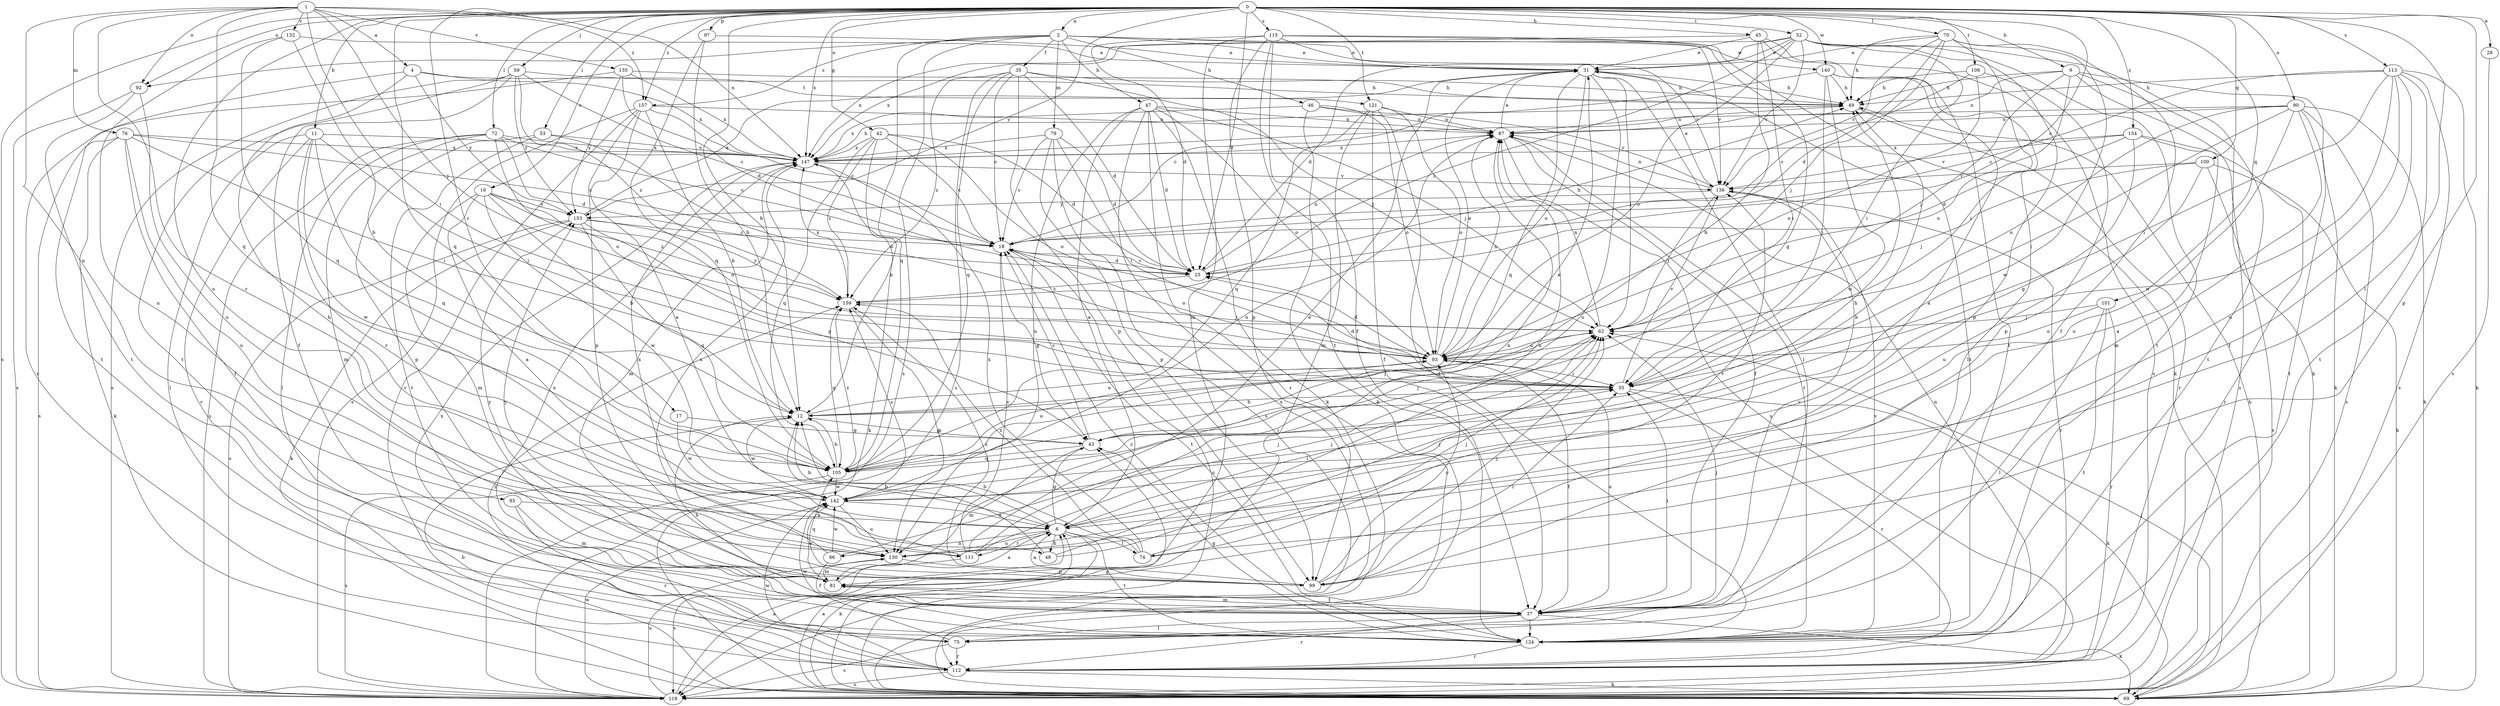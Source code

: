 strict digraph  {
0;
1;
2;
4;
6;
9;
11;
12;
16;
17;
18;
25;
28;
31;
35;
37;
42;
43;
45;
46;
47;
48;
49;
52;
53;
55;
59;
62;
69;
70;
72;
74;
75;
76;
78;
81;
85;
86;
87;
90;
92;
93;
97;
99;
100;
101;
105;
109;
111;
112;
113;
115;
118;
121;
124;
130;
132;
135;
136;
140;
142;
147;
153;
154;
157;
159;
0 -> 2  [label=a];
0 -> 9  [label=b];
0 -> 11  [label=b];
0 -> 12  [label=b];
0 -> 16  [label=c];
0 -> 17  [label=c];
0 -> 18  [label=c];
0 -> 25  [label=d];
0 -> 28  [label=e];
0 -> 42  [label=g];
0 -> 45  [label=h];
0 -> 52  [label=i];
0 -> 53  [label=i];
0 -> 59  [label=j];
0 -> 70  [label=l];
0 -> 72  [label=l];
0 -> 74  [label=l];
0 -> 90  [label=o];
0 -> 92  [label=o];
0 -> 97  [label=p];
0 -> 99  [label=p];
0 -> 100  [label=q];
0 -> 101  [label=q];
0 -> 105  [label=q];
0 -> 109  [label=r];
0 -> 113  [label=s];
0 -> 115  [label=s];
0 -> 118  [label=s];
0 -> 121  [label=t];
0 -> 130  [label=u];
0 -> 140  [label=w];
0 -> 147  [label=x];
0 -> 153  [label=y];
0 -> 154  [label=z];
0 -> 157  [label=z];
1 -> 4  [label=a];
1 -> 55  [label=i];
1 -> 62  [label=j];
1 -> 76  [label=m];
1 -> 85  [label=n];
1 -> 92  [label=o];
1 -> 105  [label=q];
1 -> 111  [label=r];
1 -> 132  [label=v];
1 -> 135  [label=v];
1 -> 147  [label=x];
1 -> 157  [label=z];
2 -> 31  [label=e];
2 -> 35  [label=f];
2 -> 46  [label=h];
2 -> 47  [label=h];
2 -> 78  [label=m];
2 -> 92  [label=o];
2 -> 105  [label=q];
2 -> 118  [label=s];
2 -> 136  [label=v];
2 -> 140  [label=w];
2 -> 157  [label=z];
4 -> 48  [label=h];
4 -> 121  [label=t];
4 -> 124  [label=t];
4 -> 147  [label=x];
4 -> 153  [label=y];
6 -> 12  [label=b];
6 -> 43  [label=g];
6 -> 48  [label=h];
6 -> 49  [label=h];
6 -> 55  [label=i];
6 -> 69  [label=k];
6 -> 74  [label=l];
6 -> 86  [label=n];
6 -> 111  [label=r];
6 -> 124  [label=t];
6 -> 130  [label=u];
9 -> 49  [label=h];
9 -> 62  [label=j];
9 -> 69  [label=k];
9 -> 87  [label=n];
9 -> 93  [label=o];
9 -> 118  [label=s];
9 -> 124  [label=t];
11 -> 55  [label=i];
11 -> 75  [label=l];
11 -> 105  [label=q];
11 -> 111  [label=r];
11 -> 112  [label=r];
11 -> 142  [label=w];
11 -> 147  [label=x];
12 -> 43  [label=g];
12 -> 62  [label=j];
12 -> 93  [label=o];
12 -> 142  [label=w];
16 -> 6  [label=a];
16 -> 12  [label=b];
16 -> 81  [label=m];
16 -> 93  [label=o];
16 -> 142  [label=w];
16 -> 153  [label=y];
16 -> 159  [label=z];
17 -> 43  [label=g];
17 -> 142  [label=w];
18 -> 25  [label=d];
18 -> 43  [label=g];
18 -> 93  [label=o];
18 -> 124  [label=t];
25 -> 18  [label=c];
25 -> 49  [label=h];
25 -> 87  [label=n];
25 -> 159  [label=z];
28 -> 118  [label=s];
31 -> 49  [label=h];
31 -> 62  [label=j];
31 -> 75  [label=l];
31 -> 93  [label=o];
31 -> 105  [label=q];
31 -> 124  [label=t];
31 -> 130  [label=u];
35 -> 18  [label=c];
35 -> 25  [label=d];
35 -> 49  [label=h];
35 -> 62  [label=j];
35 -> 99  [label=p];
35 -> 105  [label=q];
35 -> 118  [label=s];
35 -> 159  [label=z];
37 -> 12  [label=b];
37 -> 55  [label=i];
37 -> 62  [label=j];
37 -> 69  [label=k];
37 -> 75  [label=l];
37 -> 81  [label=m];
37 -> 93  [label=o];
37 -> 112  [label=r];
37 -> 124  [label=t];
37 -> 136  [label=v];
37 -> 147  [label=x];
42 -> 12  [label=b];
42 -> 18  [label=c];
42 -> 25  [label=d];
42 -> 93  [label=o];
42 -> 105  [label=q];
42 -> 147  [label=x];
42 -> 159  [label=z];
43 -> 18  [label=c];
43 -> 62  [label=j];
43 -> 81  [label=m];
43 -> 105  [label=q];
45 -> 12  [label=b];
45 -> 31  [label=e];
45 -> 55  [label=i];
45 -> 118  [label=s];
45 -> 124  [label=t];
45 -> 147  [label=x];
46 -> 69  [label=k];
46 -> 87  [label=n];
46 -> 93  [label=o];
46 -> 136  [label=v];
46 -> 147  [label=x];
47 -> 6  [label=a];
47 -> 25  [label=d];
47 -> 62  [label=j];
47 -> 69  [label=k];
47 -> 87  [label=n];
47 -> 93  [label=o];
47 -> 112  [label=r];
47 -> 118  [label=s];
47 -> 130  [label=u];
48 -> 12  [label=b];
48 -> 62  [label=j];
48 -> 87  [label=n];
49 -> 87  [label=n];
49 -> 112  [label=r];
52 -> 25  [label=d];
52 -> 31  [label=e];
52 -> 55  [label=i];
52 -> 69  [label=k];
52 -> 93  [label=o];
52 -> 99  [label=p];
52 -> 124  [label=t];
52 -> 136  [label=v];
52 -> 147  [label=x];
52 -> 159  [label=z];
53 -> 93  [label=o];
53 -> 99  [label=p];
53 -> 124  [label=t];
53 -> 147  [label=x];
55 -> 12  [label=b];
55 -> 25  [label=d];
55 -> 69  [label=k];
55 -> 112  [label=r];
55 -> 136  [label=v];
59 -> 18  [label=c];
59 -> 37  [label=f];
59 -> 49  [label=h];
59 -> 118  [label=s];
59 -> 124  [label=t];
59 -> 153  [label=y];
59 -> 159  [label=z];
62 -> 87  [label=n];
62 -> 93  [label=o];
69 -> 6  [label=a];
69 -> 12  [label=b];
69 -> 18  [label=c];
69 -> 43  [label=g];
69 -> 49  [label=h];
69 -> 62  [label=j];
70 -> 25  [label=d];
70 -> 31  [label=e];
70 -> 37  [label=f];
70 -> 49  [label=h];
70 -> 55  [label=i];
70 -> 62  [label=j];
70 -> 136  [label=v];
70 -> 142  [label=w];
72 -> 18  [label=c];
72 -> 25  [label=d];
72 -> 75  [label=l];
72 -> 81  [label=m];
72 -> 93  [label=o];
72 -> 118  [label=s];
72 -> 147  [label=x];
74 -> 12  [label=b];
74 -> 62  [label=j];
74 -> 136  [label=v];
74 -> 147  [label=x];
74 -> 159  [label=z];
75 -> 112  [label=r];
75 -> 118  [label=s];
75 -> 142  [label=w];
76 -> 18  [label=c];
76 -> 37  [label=f];
76 -> 55  [label=i];
76 -> 69  [label=k];
76 -> 118  [label=s];
76 -> 130  [label=u];
76 -> 147  [label=x];
78 -> 18  [label=c];
78 -> 25  [label=d];
78 -> 55  [label=i];
78 -> 99  [label=p];
78 -> 118  [label=s];
78 -> 147  [label=x];
81 -> 6  [label=a];
81 -> 37  [label=f];
81 -> 142  [label=w];
81 -> 153  [label=y];
85 -> 6  [label=a];
85 -> 81  [label=m];
85 -> 112  [label=r];
86 -> 37  [label=f];
86 -> 62  [label=j];
86 -> 142  [label=w];
86 -> 147  [label=x];
87 -> 31  [label=e];
87 -> 37  [label=f];
87 -> 118  [label=s];
87 -> 124  [label=t];
87 -> 147  [label=x];
90 -> 55  [label=i];
90 -> 69  [label=k];
90 -> 81  [label=m];
90 -> 87  [label=n];
90 -> 93  [label=o];
90 -> 118  [label=s];
90 -> 124  [label=t];
90 -> 130  [label=u];
90 -> 147  [label=x];
92 -> 118  [label=s];
92 -> 124  [label=t];
92 -> 130  [label=u];
93 -> 25  [label=d];
93 -> 31  [label=e];
93 -> 37  [label=f];
93 -> 55  [label=i];
93 -> 87  [label=n];
97 -> 12  [label=b];
97 -> 31  [label=e];
97 -> 105  [label=q];
99 -> 6  [label=a];
99 -> 55  [label=i];
99 -> 62  [label=j];
99 -> 93  [label=o];
99 -> 105  [label=q];
99 -> 153  [label=y];
99 -> 159  [label=z];
100 -> 62  [label=j];
100 -> 69  [label=k];
100 -> 118  [label=s];
100 -> 130  [label=u];
100 -> 136  [label=v];
101 -> 62  [label=j];
101 -> 75  [label=l];
101 -> 93  [label=o];
101 -> 112  [label=r];
101 -> 124  [label=t];
105 -> 12  [label=b];
105 -> 31  [label=e];
105 -> 55  [label=i];
105 -> 93  [label=o];
105 -> 118  [label=s];
105 -> 142  [label=w];
105 -> 159  [label=z];
109 -> 18  [label=c];
109 -> 49  [label=h];
109 -> 93  [label=o];
109 -> 99  [label=p];
111 -> 18  [label=c];
111 -> 31  [label=e];
111 -> 62  [label=j];
111 -> 87  [label=n];
111 -> 118  [label=s];
111 -> 147  [label=x];
112 -> 69  [label=k];
112 -> 87  [label=n];
112 -> 118  [label=s];
112 -> 142  [label=w];
112 -> 147  [label=x];
112 -> 159  [label=z];
113 -> 18  [label=c];
113 -> 37  [label=f];
113 -> 49  [label=h];
113 -> 55  [label=i];
113 -> 69  [label=k];
113 -> 118  [label=s];
113 -> 124  [label=t];
113 -> 130  [label=u];
113 -> 142  [label=w];
115 -> 25  [label=d];
115 -> 31  [label=e];
115 -> 37  [label=f];
115 -> 43  [label=g];
115 -> 69  [label=k];
115 -> 81  [label=m];
115 -> 99  [label=p];
115 -> 124  [label=t];
115 -> 136  [label=v];
118 -> 6  [label=a];
118 -> 130  [label=u];
118 -> 142  [label=w];
121 -> 37  [label=f];
121 -> 81  [label=m];
121 -> 87  [label=n];
121 -> 93  [label=o];
121 -> 105  [label=q];
121 -> 124  [label=t];
124 -> 18  [label=c];
124 -> 43  [label=g];
124 -> 112  [label=r];
124 -> 136  [label=v];
130 -> 81  [label=m];
130 -> 99  [label=p];
132 -> 12  [label=b];
132 -> 31  [label=e];
132 -> 105  [label=q];
132 -> 130  [label=u];
135 -> 25  [label=d];
135 -> 49  [label=h];
135 -> 112  [label=r];
135 -> 147  [label=x];
135 -> 153  [label=y];
136 -> 31  [label=e];
136 -> 62  [label=j];
136 -> 87  [label=n];
136 -> 112  [label=r];
136 -> 153  [label=y];
140 -> 6  [label=a];
140 -> 18  [label=c];
140 -> 49  [label=h];
140 -> 55  [label=i];
140 -> 75  [label=l];
140 -> 142  [label=w];
142 -> 6  [label=a];
142 -> 49  [label=h];
142 -> 87  [label=n];
142 -> 130  [label=u];
142 -> 159  [label=z];
147 -> 49  [label=h];
147 -> 69  [label=k];
147 -> 81  [label=m];
147 -> 136  [label=v];
153 -> 18  [label=c];
153 -> 31  [label=e];
153 -> 43  [label=g];
153 -> 69  [label=k];
153 -> 105  [label=q];
153 -> 118  [label=s];
153 -> 159  [label=z];
154 -> 6  [label=a];
154 -> 25  [label=d];
154 -> 43  [label=g];
154 -> 112  [label=r];
154 -> 136  [label=v];
154 -> 147  [label=x];
157 -> 6  [label=a];
157 -> 12  [label=b];
157 -> 18  [label=c];
157 -> 87  [label=n];
157 -> 99  [label=p];
157 -> 112  [label=r];
157 -> 118  [label=s];
159 -> 62  [label=j];
159 -> 105  [label=q];
159 -> 130  [label=u];
159 -> 147  [label=x];
}
